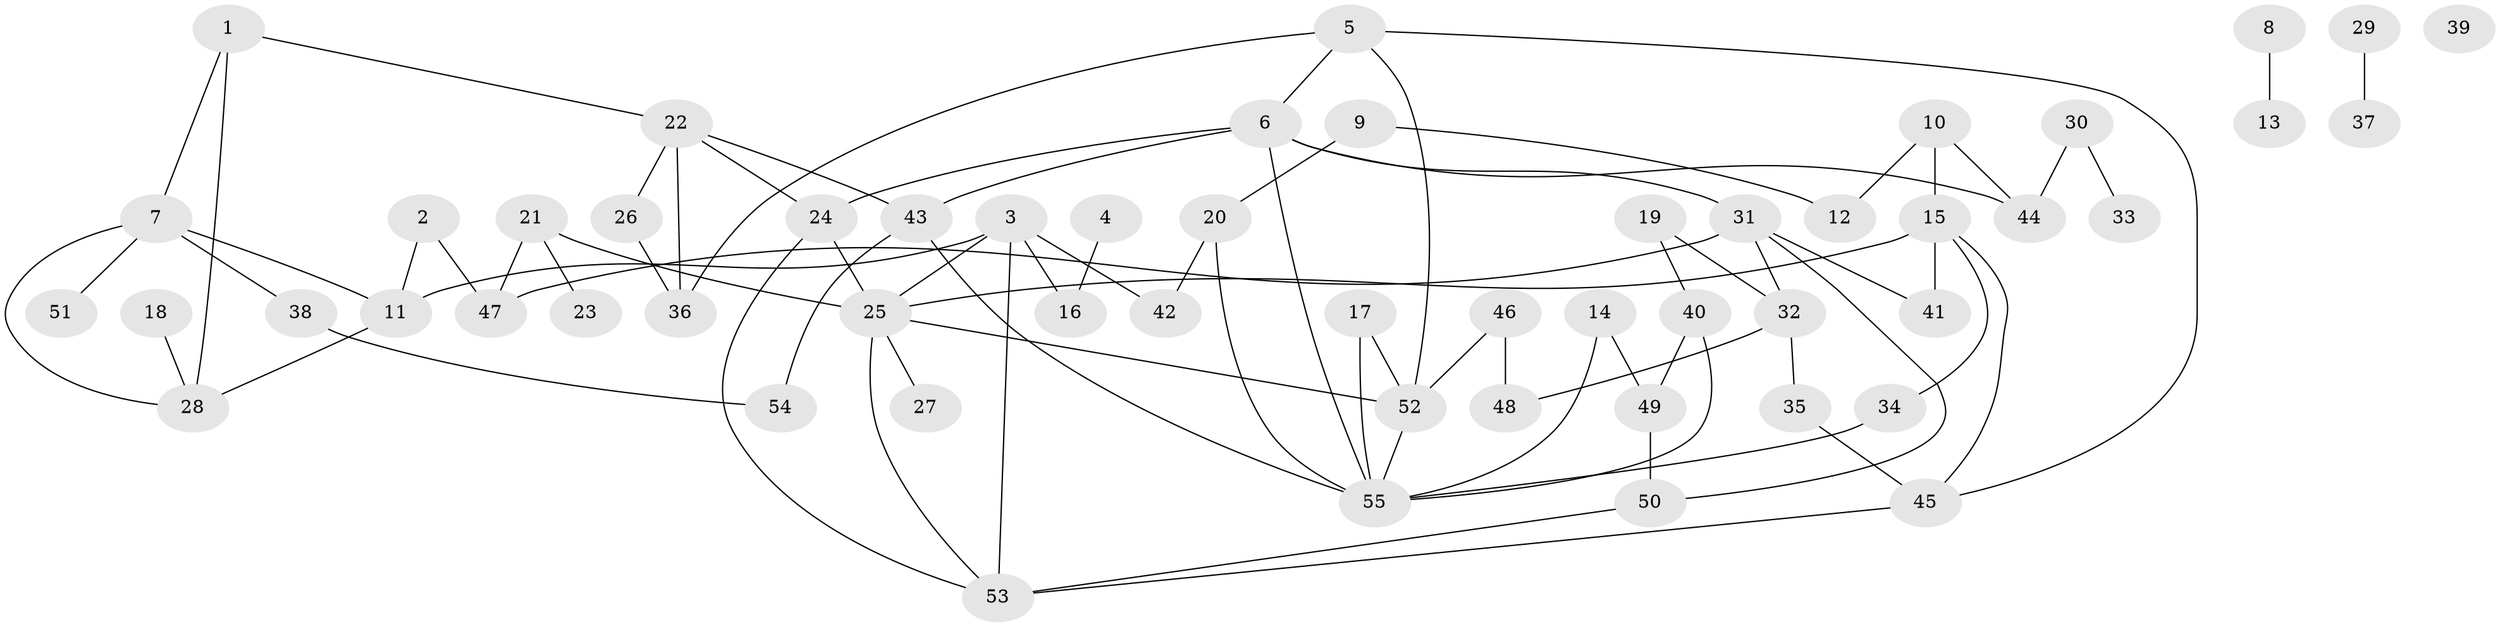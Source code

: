 // Generated by graph-tools (version 1.1) at 2025/49/03/09/25 03:49:13]
// undirected, 55 vertices, 79 edges
graph export_dot {
graph [start="1"]
  node [color=gray90,style=filled];
  1;
  2;
  3;
  4;
  5;
  6;
  7;
  8;
  9;
  10;
  11;
  12;
  13;
  14;
  15;
  16;
  17;
  18;
  19;
  20;
  21;
  22;
  23;
  24;
  25;
  26;
  27;
  28;
  29;
  30;
  31;
  32;
  33;
  34;
  35;
  36;
  37;
  38;
  39;
  40;
  41;
  42;
  43;
  44;
  45;
  46;
  47;
  48;
  49;
  50;
  51;
  52;
  53;
  54;
  55;
  1 -- 7;
  1 -- 22;
  1 -- 28;
  2 -- 11;
  2 -- 47;
  3 -- 11;
  3 -- 16;
  3 -- 25;
  3 -- 42;
  3 -- 53;
  4 -- 16;
  5 -- 6;
  5 -- 36;
  5 -- 45;
  5 -- 52;
  6 -- 24;
  6 -- 31;
  6 -- 43;
  6 -- 44;
  6 -- 55;
  7 -- 11;
  7 -- 28;
  7 -- 38;
  7 -- 51;
  8 -- 13;
  9 -- 12;
  9 -- 20;
  10 -- 12;
  10 -- 15;
  10 -- 44;
  11 -- 28;
  14 -- 49;
  14 -- 55;
  15 -- 25;
  15 -- 34;
  15 -- 41;
  15 -- 45;
  17 -- 52;
  17 -- 55;
  18 -- 28;
  19 -- 32;
  19 -- 40;
  20 -- 42;
  20 -- 55;
  21 -- 23;
  21 -- 25;
  21 -- 47;
  22 -- 24;
  22 -- 26;
  22 -- 36;
  22 -- 43;
  24 -- 25;
  24 -- 53;
  25 -- 27;
  25 -- 52;
  25 -- 53;
  26 -- 36;
  29 -- 37;
  30 -- 33;
  30 -- 44;
  31 -- 32;
  31 -- 41;
  31 -- 47;
  31 -- 50;
  32 -- 35;
  32 -- 48;
  34 -- 55;
  35 -- 45;
  38 -- 54;
  40 -- 49;
  40 -- 55;
  43 -- 54;
  43 -- 55;
  45 -- 53;
  46 -- 48;
  46 -- 52;
  49 -- 50;
  50 -- 53;
  52 -- 55;
}
